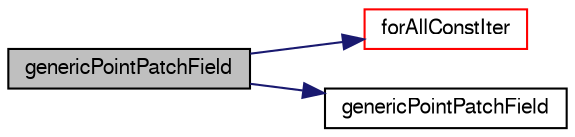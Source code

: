 digraph "genericPointPatchField"
{
  bgcolor="transparent";
  edge [fontname="FreeSans",fontsize="10",labelfontname="FreeSans",labelfontsize="10"];
  node [fontname="FreeSans",fontsize="10",shape=record];
  rankdir="LR";
  Node319 [label="genericPointPatchField",height=0.2,width=0.4,color="black", fillcolor="grey75", style="filled", fontcolor="black"];
  Node319 -> Node320 [color="midnightblue",fontsize="10",style="solid",fontname="FreeSans"];
  Node320 [label="forAllConstIter",height=0.2,width=0.4,color="red",URL="$a38141.html#ae21e2836509b0fa7f7cedf6493b11b09"];
  Node319 -> Node622 [color="midnightblue",fontsize="10",style="solid",fontname="FreeSans"];
  Node622 [label="genericPointPatchField",height=0.2,width=0.4,color="black",URL="$a23558.html#a16530e829aeb02359150525eaba437d3",tooltip="Construct from patch and internal field. "];
}

